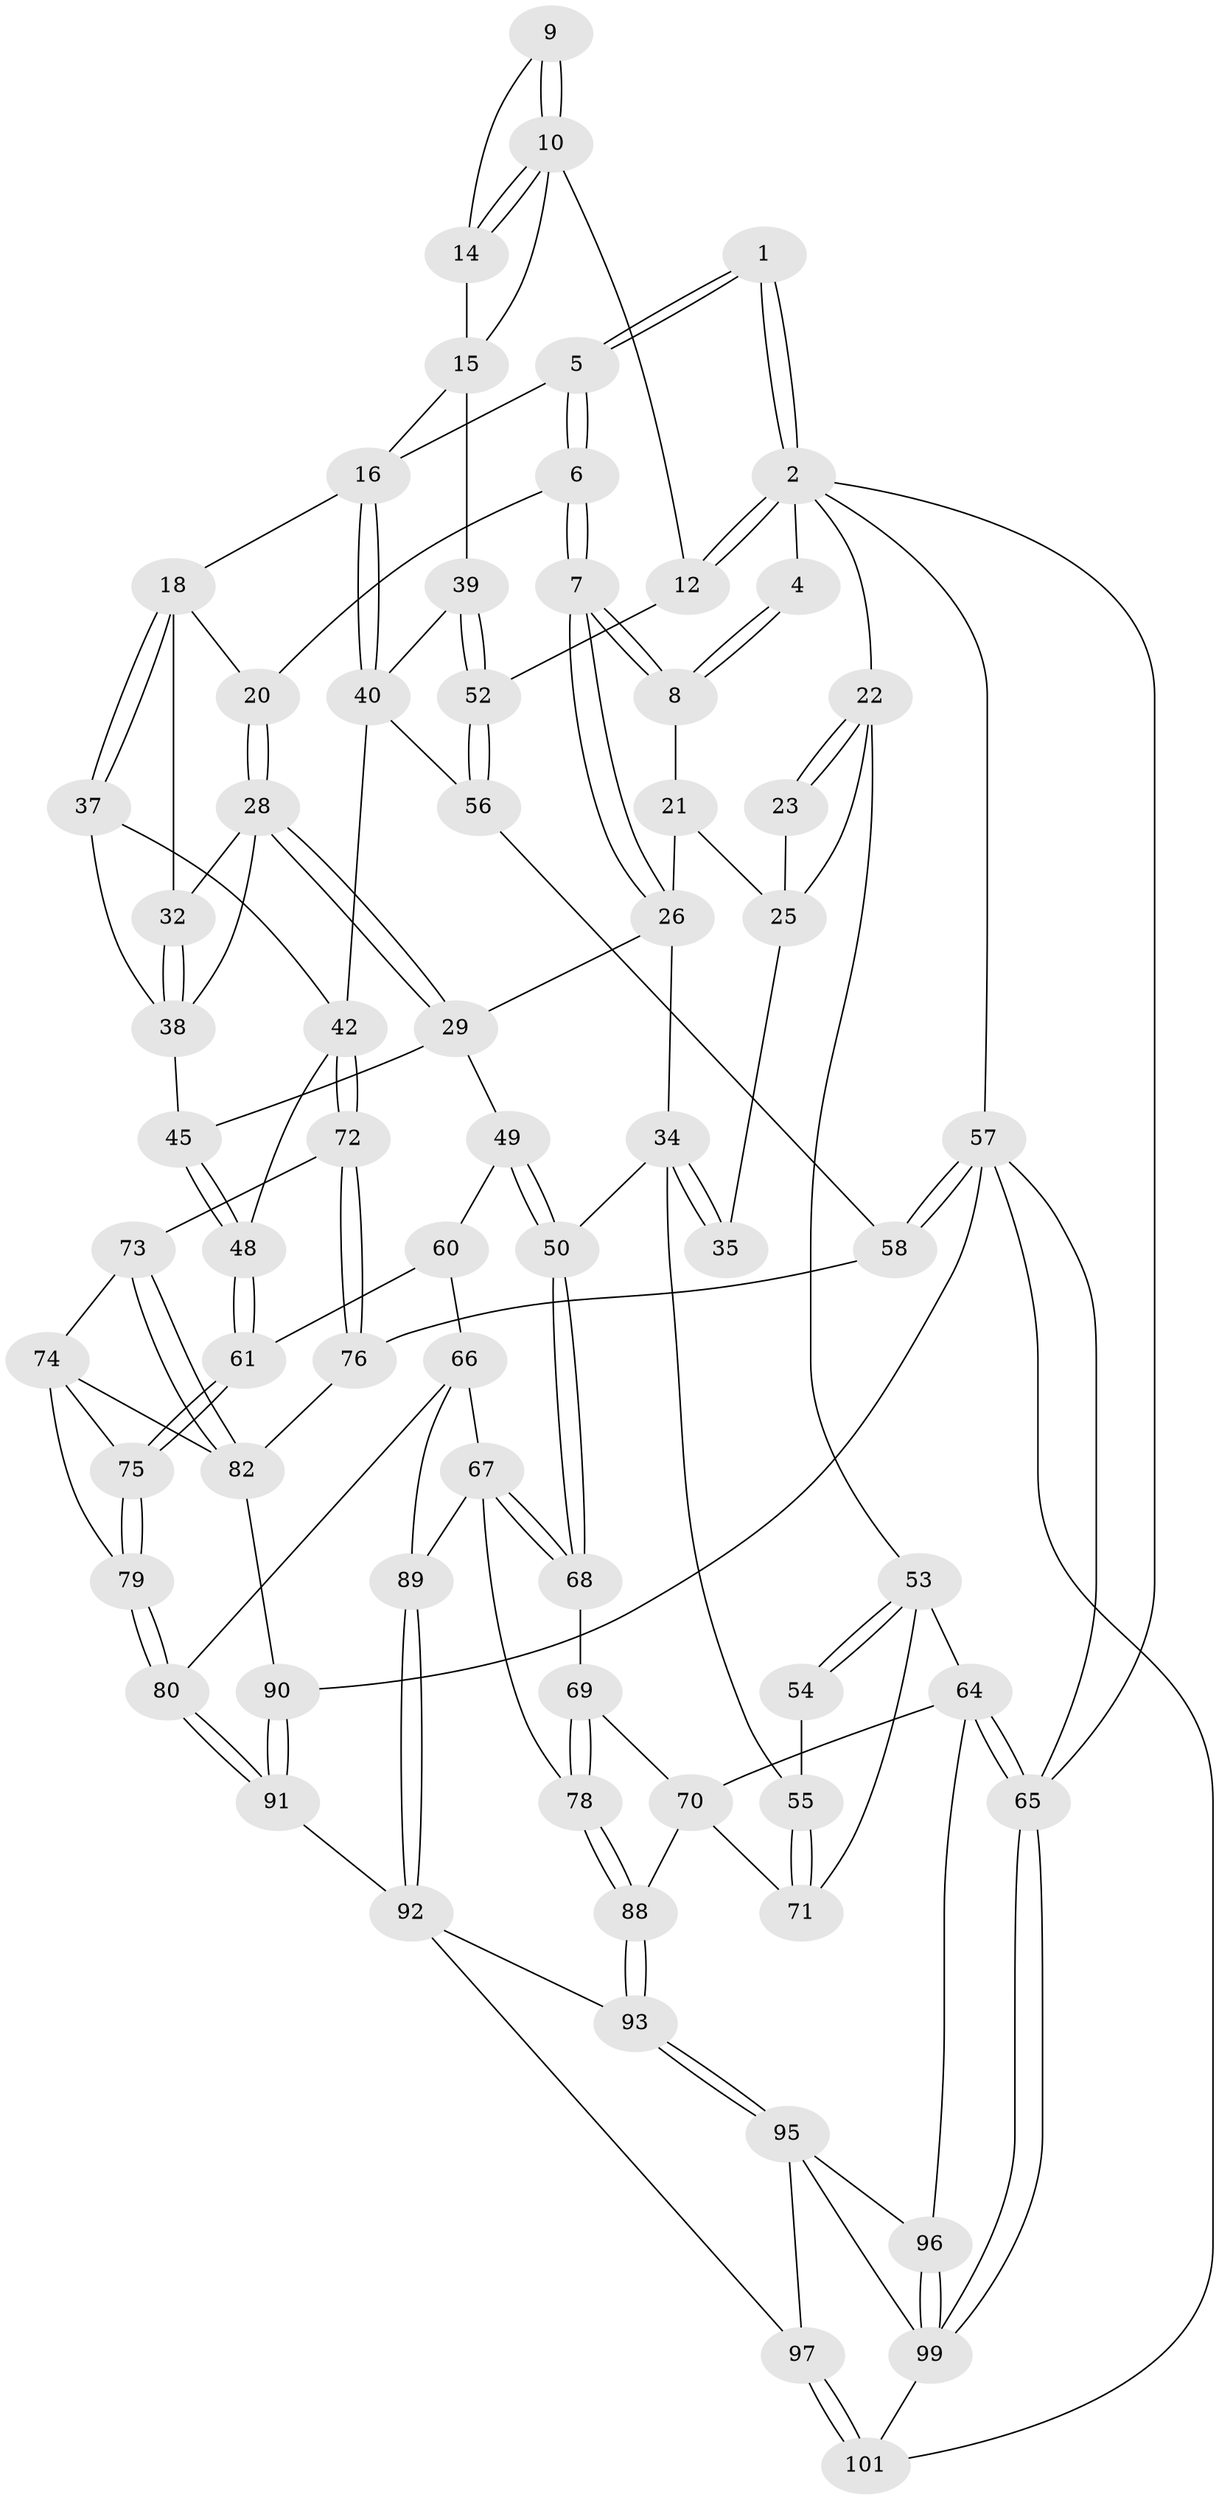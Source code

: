 // Generated by graph-tools (version 1.1) at 2025/52/02/27/25 19:52:36]
// undirected, 71 vertices, 162 edges
graph export_dot {
graph [start="1"]
  node [color=gray90,style=filled];
  1 [pos="+0.613078294350917+0"];
  2 [pos="+1+0",super="+3"];
  4 [pos="+0.3244093806560797+0"];
  5 [pos="+0.6224393742963764+0",super="+13"];
  6 [pos="+0.5701925784153314+0.1137351460482875"];
  7 [pos="+0.36832706780097746+0.18040301204617054"];
  8 [pos="+0.2959013310574486+0.06517090717104151"];
  9 [pos="+0.7693049211520693+0.09002158367653502"];
  10 [pos="+1+0.11785668766261603",super="+11"];
  12 [pos="+1+0"];
  14 [pos="+0.8575214359904259+0.21084947257274536"];
  15 [pos="+0.8262360242294204+0.23564909261670924",super="+36"];
  16 [pos="+0.8077104937917016+0.24630449145964697",super="+17"];
  18 [pos="+0.7359229326465909+0.2742526455795123",super="+19"];
  20 [pos="+0.5767622340846695+0.17761265820664543"];
  21 [pos="+0.24657308574633682+0.10232374055980789",super="+24"];
  22 [pos="+0+0",super="+30"];
  23 [pos="+0.2445717430621979+0.1029399299459542"];
  25 [pos="+0.05951675205476598+0.17662993671124064",super="+31"];
  26 [pos="+0.3654163579181795+0.2341532674674108",super="+27"];
  28 [pos="+0.49208173848844244+0.28312277194395724",super="+33"];
  29 [pos="+0.4565809070134443+0.3047017328685994",super="+47"];
  32 [pos="+0.6084919051064362+0.2917376797018487"];
  34 [pos="+0.23719607506877688+0.39077400898232295",super="+51"];
  35 [pos="+0.15729084596997137+0.3802601418187408"];
  37 [pos="+0.7333367676970194+0.2877096962594062"];
  38 [pos="+0.655215323738814+0.34362428999042716",super="+44"];
  39 [pos="+0.8910273767352671+0.3960575795809641"];
  40 [pos="+0.8809519074824488+0.41231023147546897",super="+41"];
  42 [pos="+0.8019402478467853+0.5197458415726085",super="+43"];
  45 [pos="+0.588807032805767+0.4668830617320792",super="+46"];
  48 [pos="+0.5888920527922081+0.4670037574756983"];
  49 [pos="+0.3261323919021105+0.4602400280161623"];
  50 [pos="+0.2956667411627319+0.46794798803573145"];
  52 [pos="+1+0.19784418197547632"];
  53 [pos="+0+0.44925329467456876",super="+63"];
  54 [pos="+0.10220525545354026+0.44443549208950817"];
  55 [pos="+0.07136276693567226+0.5676429142398235"];
  56 [pos="+1+0.5684498804842759"];
  57 [pos="+1+1",super="+102"];
  58 [pos="+1+1",super="+59"];
  60 [pos="+0.43257251971063715+0.5183598705964163",super="+62"];
  61 [pos="+0.5312038165420437+0.6046236664453157"];
  64 [pos="+0+0.820266887832448",super="+87"];
  65 [pos="+0+1"];
  66 [pos="+0.4275905257939394+0.6578802067320907",super="+81"];
  67 [pos="+0.37630999954406325+0.6449708891068917",super="+77"];
  68 [pos="+0.2988483134338979+0.5609671062734803"];
  69 [pos="+0.20604668941731594+0.6284545128657898"];
  70 [pos="+0.11370533485121094+0.6471616699923315",super="+86"];
  71 [pos="+0.046580692635196125+0.5976683095278945"];
  72 [pos="+0.7894546786968966+0.5659768785078881"];
  73 [pos="+0.7637494749894829+0.6094244457971103"];
  74 [pos="+0.6262816857833099+0.6564340021350722",super="+83"];
  75 [pos="+0.5911985439231657+0.6621405055265308"];
  76 [pos="+0.9195735915257568+0.7687738815108115",super="+84"];
  78 [pos="+0.2713920319810675+0.7623783038926608"];
  79 [pos="+0.5953733907996566+0.7337121849276386"];
  80 [pos="+0.5160869010374304+0.8824591671166923"];
  82 [pos="+0.7488108042670123+0.7658508806992841",super="+85"];
  88 [pos="+0.16398986596347978+0.7890399250046312"];
  89 [pos="+0.29416165008290013+0.7821121966142467"];
  90 [pos="+0.6715267629979862+1"];
  91 [pos="+0.51812266862446+0.9036630796713983"];
  92 [pos="+0.318426117019868+0.8883990964159112",super="+94"];
  93 [pos="+0.18565912862069253+0.8746100724513886"];
  95 [pos="+0.1607599964022297+0.9232585664281014",super="+98"];
  96 [pos="+0.09965244882913604+0.9283777276092764"];
  97 [pos="+0.29825825262270284+0.9480304403174566"];
  99 [pos="+0+1",super="+100"];
  101 [pos="+0.2817040048007886+1"];
  1 -- 2;
  1 -- 2;
  1 -- 5;
  1 -- 5;
  2 -- 12;
  2 -- 12;
  2 -- 57;
  2 -- 65;
  2 -- 4;
  2 -- 22;
  4 -- 8;
  4 -- 8;
  5 -- 6;
  5 -- 6;
  5 -- 16;
  6 -- 7;
  6 -- 7;
  6 -- 20;
  7 -- 8;
  7 -- 8;
  7 -- 26;
  7 -- 26;
  8 -- 21;
  9 -- 10;
  9 -- 10;
  9 -- 14;
  10 -- 14;
  10 -- 14;
  10 -- 12;
  10 -- 15;
  12 -- 52;
  14 -- 15;
  15 -- 16;
  15 -- 39;
  16 -- 40;
  16 -- 40;
  16 -- 18;
  18 -- 37;
  18 -- 37;
  18 -- 32;
  18 -- 20;
  20 -- 28;
  20 -- 28;
  21 -- 25;
  21 -- 26;
  22 -- 23;
  22 -- 23;
  22 -- 25;
  22 -- 53;
  23 -- 25;
  25 -- 35;
  26 -- 29;
  26 -- 34;
  28 -- 29;
  28 -- 29;
  28 -- 32;
  28 -- 38;
  29 -- 49;
  29 -- 45;
  32 -- 38;
  32 -- 38;
  34 -- 35;
  34 -- 35;
  34 -- 50;
  34 -- 55;
  37 -- 38;
  37 -- 42;
  38 -- 45;
  39 -- 40;
  39 -- 52;
  39 -- 52;
  40 -- 56;
  40 -- 42;
  42 -- 72;
  42 -- 72;
  42 -- 48;
  45 -- 48;
  45 -- 48;
  48 -- 61;
  48 -- 61;
  49 -- 50;
  49 -- 50;
  49 -- 60;
  50 -- 68;
  50 -- 68;
  52 -- 56;
  52 -- 56;
  53 -- 54;
  53 -- 54;
  53 -- 64;
  53 -- 71;
  54 -- 55;
  55 -- 71;
  55 -- 71;
  56 -- 58;
  57 -- 58;
  57 -- 58;
  57 -- 65;
  57 -- 90;
  57 -- 101;
  58 -- 76 [weight=2];
  60 -- 66;
  60 -- 61;
  61 -- 75;
  61 -- 75;
  64 -- 65;
  64 -- 65;
  64 -- 96;
  64 -- 70;
  65 -- 99;
  65 -- 99;
  66 -- 67;
  66 -- 80;
  66 -- 89;
  67 -- 68;
  67 -- 68;
  67 -- 89;
  67 -- 78;
  68 -- 69;
  69 -- 70;
  69 -- 78;
  69 -- 78;
  70 -- 71;
  70 -- 88;
  72 -- 73;
  72 -- 76;
  72 -- 76;
  73 -- 74;
  73 -- 82;
  73 -- 82;
  74 -- 75;
  74 -- 82;
  74 -- 79;
  75 -- 79;
  75 -- 79;
  76 -- 82;
  78 -- 88;
  78 -- 88;
  79 -- 80;
  79 -- 80;
  80 -- 91;
  80 -- 91;
  82 -- 90;
  88 -- 93;
  88 -- 93;
  89 -- 92;
  89 -- 92;
  90 -- 91;
  90 -- 91;
  91 -- 92;
  92 -- 93;
  92 -- 97;
  93 -- 95;
  93 -- 95;
  95 -- 96;
  95 -- 97;
  95 -- 99;
  96 -- 99;
  96 -- 99;
  97 -- 101;
  97 -- 101;
  99 -- 101;
}
